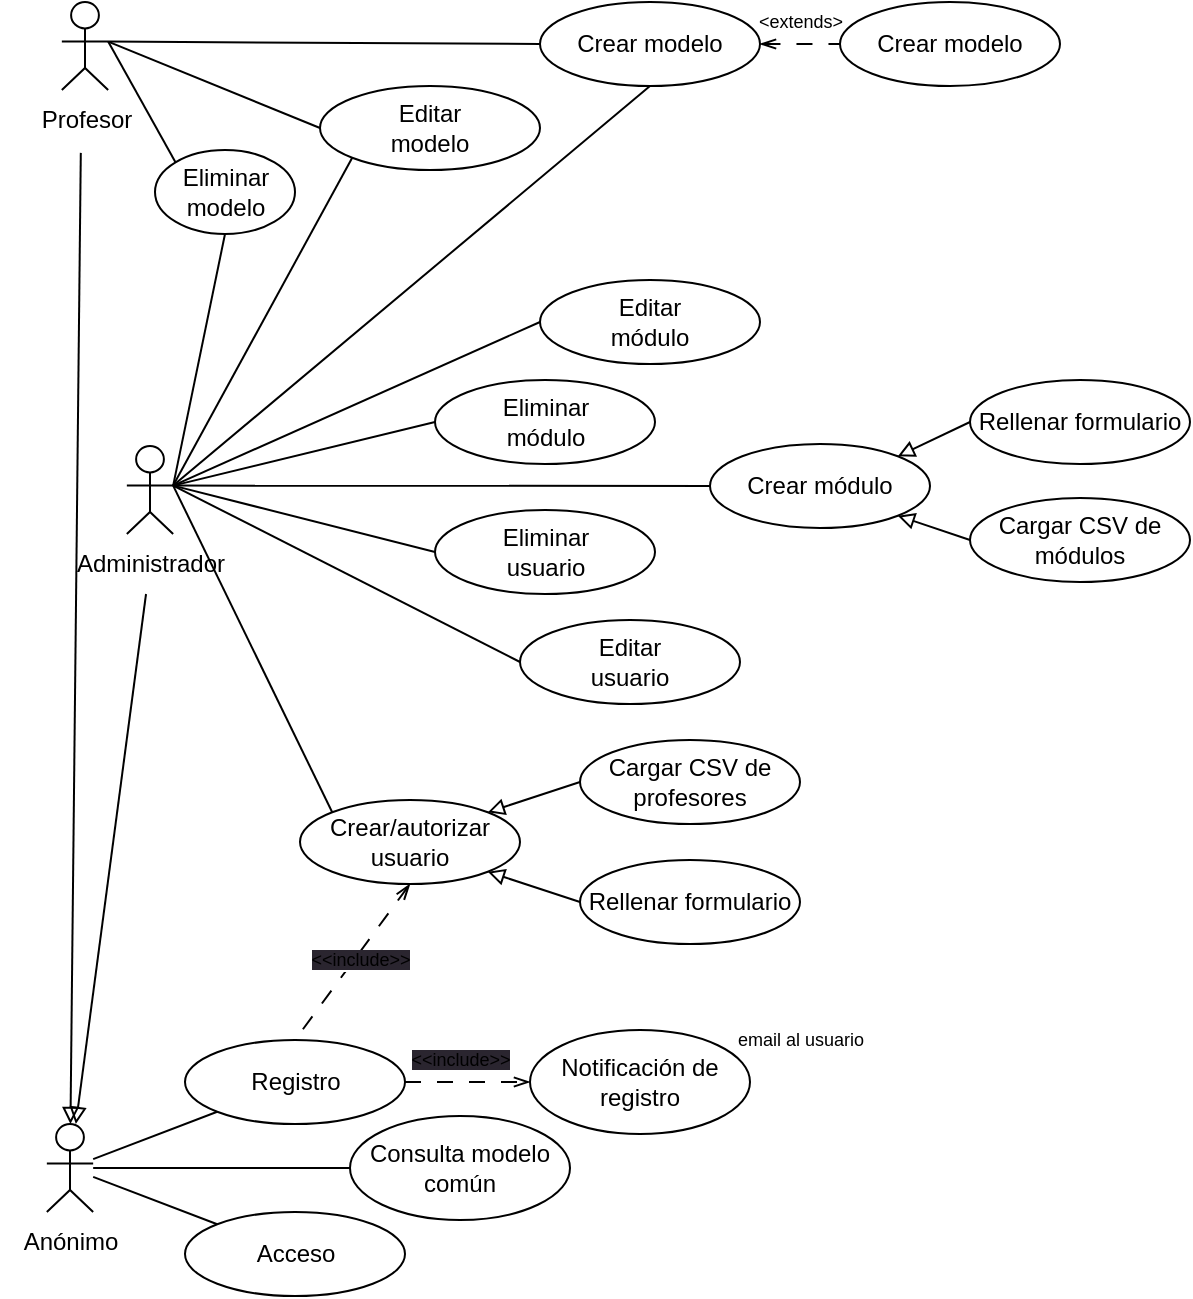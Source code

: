 <mxfile>
    <diagram id="Pf8TRk846qhgWqanIzQf" name="Page-1">
        <mxGraphModel dx="837" dy="537" grid="1" gridSize="10" guides="1" tooltips="1" connect="1" arrows="1" fold="1" page="1" pageScale="1" pageWidth="1100" pageHeight="850" math="0" shadow="0">
            <root>
                <mxCell id="0"/>
                <mxCell id="1" parent="0"/>
                <mxCell id="9" value="" style="group" vertex="1" connectable="0" parent="1">
                    <mxGeometry x="150" y="393" width="75" height="74" as="geometry"/>
                </mxCell>
                <mxCell id="5" value="" style="html=1;outlineConnect=0;whiteSpace=wrap;fillColor=none;verticalLabelPosition=bottom;verticalAlign=top;align=center;shape=mxgraph.archimate3.actor;gradientColor=default;" vertex="1" parent="9">
                    <mxGeometry x="13.42" width="23.16" height="44" as="geometry"/>
                </mxCell>
                <mxCell id="6" value="Administrador" style="text;html=1;align=center;verticalAlign=middle;resizable=0;points=[];autosize=1;strokeColor=none;fillColor=none;" vertex="1" parent="9">
                    <mxGeometry x="-25" y="44" width="100" height="30" as="geometry"/>
                </mxCell>
                <mxCell id="13" value="" style="group" connectable="0" vertex="1" parent="1">
                    <mxGeometry x="117.5" y="171" width="60" height="74" as="geometry"/>
                </mxCell>
                <mxCell id="14" value="" style="html=1;outlineConnect=0;whiteSpace=wrap;fillColor=none;verticalLabelPosition=bottom;verticalAlign=top;align=center;shape=mxgraph.archimate3.actor;gradientColor=default;" vertex="1" parent="13">
                    <mxGeometry x="13.42" width="23.16" height="44" as="geometry"/>
                </mxCell>
                <mxCell id="15" value="Profesor" style="text;html=1;align=center;verticalAlign=middle;resizable=0;points=[];autosize=1;strokeColor=none;fillColor=none;" vertex="1" parent="13">
                    <mxGeometry x="-10" y="44" width="70" height="30" as="geometry"/>
                </mxCell>
                <mxCell id="16" value="" style="group" vertex="1" connectable="0" parent="1">
                    <mxGeometry x="110" y="732" width="75" height="74" as="geometry"/>
                </mxCell>
                <mxCell id="17" value="" style="html=1;outlineConnect=0;whiteSpace=wrap;fillColor=none;verticalLabelPosition=bottom;verticalAlign=top;align=center;shape=mxgraph.archimate3.actor;gradientColor=default;" vertex="1" parent="16">
                    <mxGeometry x="13.42" width="23.16" height="44" as="geometry"/>
                </mxCell>
                <mxCell id="18" value="Anónimo" style="text;html=1;align=center;verticalAlign=middle;resizable=0;points=[];autosize=1;strokeColor=none;fillColor=none;" vertex="1" parent="16">
                    <mxGeometry x="-10" y="44" width="70" height="30" as="geometry"/>
                </mxCell>
                <mxCell id="19" value="Acceso" style="ellipse;whiteSpace=wrap;html=1;" vertex="1" parent="1">
                    <mxGeometry x="192.5" y="776" width="110" height="42" as="geometry"/>
                </mxCell>
                <mxCell id="103" value="" style="edgeStyle=none;html=1;fontSize=9;startArrow=none;startFill=0;endArrow=openThin;endFill=0;dashed=1;dashPattern=8 8;" edge="1" parent="1" source="20" target="102">
                    <mxGeometry relative="1" as="geometry"/>
                </mxCell>
                <mxCell id="20" value="Registro" style="ellipse;whiteSpace=wrap;html=1;" vertex="1" parent="1">
                    <mxGeometry x="192.5" y="690" width="110" height="42" as="geometry"/>
                </mxCell>
                <mxCell id="92" value="" style="edgeStyle=none;html=1;fontSize=9;startArrow=openThin;startFill=0;endArrow=none;endFill=0;dashed=1;dashPattern=8 8;" edge="1" parent="1" source="21" target="90">
                    <mxGeometry relative="1" as="geometry"/>
                </mxCell>
                <mxCell id="21" value="Crear modelo" style="ellipse;whiteSpace=wrap;html=1;" vertex="1" parent="1">
                    <mxGeometry x="370" y="171" width="110" height="42" as="geometry"/>
                </mxCell>
                <mxCell id="23" value="" style="edgeStyle=none;html=1;endArrow=none;endFill=0;" edge="1" parent="1" source="17" target="20">
                    <mxGeometry relative="1" as="geometry"/>
                </mxCell>
                <mxCell id="26" value="" style="edgeStyle=none;html=1;endArrow=none;endFill=0;" edge="1" parent="1" source="17" target="19">
                    <mxGeometry relative="1" as="geometry"/>
                </mxCell>
                <mxCell id="66" style="edgeStyle=none;html=1;entryX=0;entryY=0.5;entryDx=0;entryDy=0;fontSize=9;endArrow=none;endFill=0;startArrow=block;startFill=0;exitX=1;exitY=0;exitDx=0;exitDy=0;" edge="1" parent="1" source="41" target="57">
                    <mxGeometry relative="1" as="geometry"/>
                </mxCell>
                <mxCell id="69" style="edgeStyle=none;html=1;exitX=1;exitY=1;exitDx=0;exitDy=0;entryX=0;entryY=0.5;entryDx=0;entryDy=0;fontSize=9;endArrow=none;endFill=0;startArrow=block;startFill=0;" edge="1" parent="1" source="41" target="67">
                    <mxGeometry relative="1" as="geometry"/>
                </mxCell>
                <mxCell id="94" style="edgeStyle=none;html=1;exitX=0.5;exitY=1;exitDx=0;exitDy=0;entryX=0.5;entryY=0;entryDx=0;entryDy=0;dashed=1;dashPattern=8 8;fontSize=9;startArrow=openThin;startFill=0;endArrow=none;endFill=0;" edge="1" parent="1" source="41" target="20">
                    <mxGeometry relative="1" as="geometry"/>
                </mxCell>
                <mxCell id="101" value="&lt;span style=&quot;background-color: rgb(42, 37, 47);&quot;&gt;&amp;lt;&amp;lt;include&amp;gt;&amp;gt;&lt;/span&gt;" style="edgeLabel;html=1;align=center;verticalAlign=middle;resizable=0;points=[];fontSize=9;" connectable="0" vertex="1" parent="94">
                    <mxGeometry x="-0.467" relative="1" as="geometry">
                        <mxPoint x="-10" y="17" as="offset"/>
                    </mxGeometry>
                </mxCell>
                <mxCell id="41" value="Crear/autorizar&lt;br&gt;usuario" style="ellipse;whiteSpace=wrap;html=1;" vertex="1" parent="1">
                    <mxGeometry x="250" y="570" width="110" height="42" as="geometry"/>
                </mxCell>
                <mxCell id="42" style="edgeStyle=none;html=1;exitX=1;exitY=0.45;exitDx=0;exitDy=0;exitPerimeter=0;entryX=0;entryY=0;entryDx=0;entryDy=0;endArrow=none;endFill=0;" edge="1" parent="1" source="5" target="41">
                    <mxGeometry relative="1" as="geometry"/>
                </mxCell>
                <mxCell id="43" value="Consulta modelo común" style="ellipse;whiteSpace=wrap;html=1;" vertex="1" parent="1">
                    <mxGeometry x="275" y="728" width="110" height="52" as="geometry"/>
                </mxCell>
                <mxCell id="45" style="edgeStyle=none;html=1;entryX=0;entryY=0.5;entryDx=0;entryDy=0;fontSize=9;endArrow=none;endFill=0;" edge="1" parent="1" source="17" target="43">
                    <mxGeometry relative="1" as="geometry"/>
                </mxCell>
                <mxCell id="57" value="Cargar CSV de profesores" style="ellipse;whiteSpace=wrap;html=1;" vertex="1" parent="1">
                    <mxGeometry x="390" y="540" width="110" height="42" as="geometry"/>
                </mxCell>
                <mxCell id="63" value="Crear módulo" style="ellipse;whiteSpace=wrap;html=1;" vertex="1" parent="1">
                    <mxGeometry x="455" y="392" width="110" height="42" as="geometry"/>
                </mxCell>
                <mxCell id="67" value="Rellenar formulario" style="ellipse;whiteSpace=wrap;html=1;" vertex="1" parent="1">
                    <mxGeometry x="390" y="600" width="110" height="42" as="geometry"/>
                </mxCell>
                <mxCell id="70" style="edgeStyle=none;html=1;fontSize=9;startArrow=block;startFill=0;endArrow=none;endFill=0;" edge="1" parent="1" source="17" target="6">
                    <mxGeometry relative="1" as="geometry"/>
                </mxCell>
                <mxCell id="71" style="edgeStyle=none;html=1;entryX=0.47;entryY=1.048;entryDx=0;entryDy=0;entryPerimeter=0;fontSize=9;startArrow=block;startFill=0;endArrow=none;endFill=0;" edge="1" parent="1" source="17" target="15">
                    <mxGeometry relative="1" as="geometry"/>
                </mxCell>
                <mxCell id="72" value="Eliminar &lt;br&gt;usuario" style="ellipse;whiteSpace=wrap;html=1;" vertex="1" parent="1">
                    <mxGeometry x="317.5" y="425" width="110" height="42" as="geometry"/>
                </mxCell>
                <mxCell id="73" value="Editar&lt;br&gt;usuario" style="ellipse;whiteSpace=wrap;html=1;" vertex="1" parent="1">
                    <mxGeometry x="360" y="480" width="110" height="42" as="geometry"/>
                </mxCell>
                <mxCell id="74" style="edgeStyle=none;html=1;exitX=1;exitY=0.45;exitDx=0;exitDy=0;exitPerimeter=0;entryX=0;entryY=0.5;entryDx=0;entryDy=0;fontSize=9;startArrow=none;startFill=0;endArrow=none;endFill=0;" edge="1" parent="1" source="5" target="72">
                    <mxGeometry relative="1" as="geometry"/>
                </mxCell>
                <mxCell id="75" style="edgeStyle=none;html=1;exitX=1;exitY=0.45;exitDx=0;exitDy=0;exitPerimeter=0;entryX=0;entryY=0.5;entryDx=0;entryDy=0;fontSize=9;startArrow=none;startFill=0;endArrow=none;endFill=0;" edge="1" parent="1" source="5" target="73">
                    <mxGeometry relative="1" as="geometry"/>
                </mxCell>
                <mxCell id="76" value="Editar&lt;br&gt;módulo" style="ellipse;whiteSpace=wrap;html=1;" vertex="1" parent="1">
                    <mxGeometry x="370" y="310" width="110" height="42" as="geometry"/>
                </mxCell>
                <mxCell id="77" value="Eliminar&lt;br&gt;módulo" style="ellipse;whiteSpace=wrap;html=1;" vertex="1" parent="1">
                    <mxGeometry x="317.5" y="360" width="110" height="42" as="geometry"/>
                </mxCell>
                <mxCell id="80" style="edgeStyle=none;html=1;exitX=0;exitY=0.5;exitDx=0;exitDy=0;entryX=1;entryY=0;entryDx=0;entryDy=0;fontSize=9;startArrow=none;startFill=0;endArrow=block;endFill=0;" edge="1" parent="1" source="78" target="63">
                    <mxGeometry relative="1" as="geometry"/>
                </mxCell>
                <mxCell id="78" value="Rellenar formulario" style="ellipse;whiteSpace=wrap;html=1;" vertex="1" parent="1">
                    <mxGeometry x="585" y="360" width="110" height="42" as="geometry"/>
                </mxCell>
                <mxCell id="81" style="edgeStyle=none;html=1;exitX=0;exitY=0.5;exitDx=0;exitDy=0;entryX=1;entryY=1;entryDx=0;entryDy=0;fontSize=9;startArrow=none;startFill=0;endArrow=block;endFill=0;" edge="1" parent="1" source="79" target="63">
                    <mxGeometry relative="1" as="geometry"/>
                </mxCell>
                <mxCell id="79" value="Cargar CSV de módulos" style="ellipse;whiteSpace=wrap;html=1;" vertex="1" parent="1">
                    <mxGeometry x="585" y="419" width="110" height="42" as="geometry"/>
                </mxCell>
                <mxCell id="82" style="edgeStyle=none;html=1;exitX=1;exitY=0.45;exitDx=0;exitDy=0;exitPerimeter=0;entryX=0;entryY=0.5;entryDx=0;entryDy=0;fontSize=9;startArrow=none;startFill=0;endArrow=none;endFill=0;" edge="1" parent="1" source="5" target="63">
                    <mxGeometry relative="1" as="geometry"/>
                </mxCell>
                <mxCell id="83" style="edgeStyle=none;html=1;exitX=1;exitY=0.45;exitDx=0;exitDy=0;exitPerimeter=0;entryX=0;entryY=0.5;entryDx=0;entryDy=0;fontSize=9;startArrow=none;startFill=0;endArrow=none;endFill=0;" edge="1" parent="1" source="5" target="76">
                    <mxGeometry relative="1" as="geometry"/>
                </mxCell>
                <mxCell id="84" style="edgeStyle=none;html=1;exitX=1;exitY=0.45;exitDx=0;exitDy=0;exitPerimeter=0;entryX=0;entryY=0.5;entryDx=0;entryDy=0;fontSize=9;startArrow=none;startFill=0;endArrow=none;endFill=0;" edge="1" parent="1" source="5" target="77">
                    <mxGeometry relative="1" as="geometry"/>
                </mxCell>
                <mxCell id="85" value="Eliminar &lt;br&gt;modelo" style="ellipse;whiteSpace=wrap;html=1;" vertex="1" parent="1">
                    <mxGeometry x="177.5" y="245" width="70" height="42" as="geometry"/>
                </mxCell>
                <mxCell id="86" style="edgeStyle=none;html=1;entryX=0;entryY=0.5;entryDx=0;entryDy=0;fontSize=9;startArrow=none;startFill=0;endArrow=none;endFill=0;exitX=1;exitY=0.45;exitDx=0;exitDy=0;exitPerimeter=0;" edge="1" parent="1" source="14" target="21">
                    <mxGeometry relative="1" as="geometry"/>
                </mxCell>
                <mxCell id="87" style="edgeStyle=none;html=1;entryX=0;entryY=0;entryDx=0;entryDy=0;fontSize=9;startArrow=none;startFill=0;endArrow=none;endFill=0;exitX=1;exitY=0.45;exitDx=0;exitDy=0;exitPerimeter=0;" edge="1" parent="1" source="14" target="85">
                    <mxGeometry relative="1" as="geometry"/>
                </mxCell>
                <mxCell id="88" value="Editar&lt;br&gt;modelo" style="ellipse;whiteSpace=wrap;html=1;" vertex="1" parent="1">
                    <mxGeometry x="260" y="213" width="110" height="42" as="geometry"/>
                </mxCell>
                <mxCell id="89" style="edgeStyle=none;html=1;entryX=0;entryY=0.5;entryDx=0;entryDy=0;fontSize=9;startArrow=none;startFill=0;endArrow=none;endFill=0;exitX=1;exitY=0.45;exitDx=0;exitDy=0;exitPerimeter=0;" edge="1" parent="1" source="14" target="88">
                    <mxGeometry relative="1" as="geometry"/>
                </mxCell>
                <mxCell id="90" value="Crear modelo" style="ellipse;whiteSpace=wrap;html=1;" vertex="1" parent="1">
                    <mxGeometry x="520" y="171" width="110" height="42" as="geometry"/>
                </mxCell>
                <mxCell id="93" value="&amp;lt;extends&amp;gt;" style="text;html=1;align=center;verticalAlign=middle;resizable=0;points=[];autosize=1;strokeColor=none;fillColor=none;fontSize=9;" vertex="1" parent="1">
                    <mxGeometry x="465" y="171" width="70" height="20" as="geometry"/>
                </mxCell>
                <mxCell id="96" style="edgeStyle=none;html=1;exitX=1;exitY=0.45;exitDx=0;exitDy=0;exitPerimeter=0;entryX=0;entryY=1;entryDx=0;entryDy=0;fontSize=9;startArrow=none;startFill=0;endArrow=none;endFill=0;" edge="1" parent="1" source="5" target="88">
                    <mxGeometry relative="1" as="geometry"/>
                </mxCell>
                <mxCell id="98" style="edgeStyle=none;html=1;entryX=0.5;entryY=1;entryDx=0;entryDy=0;fontSize=9;startArrow=none;startFill=0;endArrow=none;endFill=0;exitX=1;exitY=0.45;exitDx=0;exitDy=0;exitPerimeter=0;" edge="1" parent="1" source="5" target="21">
                    <mxGeometry relative="1" as="geometry"/>
                </mxCell>
                <mxCell id="99" style="edgeStyle=none;html=1;entryX=0.5;entryY=1;entryDx=0;entryDy=0;fontSize=9;startArrow=none;startFill=0;endArrow=none;endFill=0;exitX=1;exitY=0.45;exitDx=0;exitDy=0;exitPerimeter=0;" edge="1" parent="1" source="5" target="85">
                    <mxGeometry relative="1" as="geometry"/>
                </mxCell>
                <mxCell id="102" value="Notificación de registro" style="ellipse;whiteSpace=wrap;html=1;" vertex="1" parent="1">
                    <mxGeometry x="365" y="685" width="110" height="52" as="geometry"/>
                </mxCell>
                <mxCell id="104" value="&lt;span style=&quot;background-color: rgb(42, 37, 47);&quot;&gt;&amp;lt;&amp;lt;include&amp;gt;&amp;gt;&lt;/span&gt;" style="edgeLabel;html=1;align=center;verticalAlign=middle;resizable=0;points=[];fontSize=9;" connectable="0" vertex="1" parent="1">
                    <mxGeometry x="329.999" y="699.999" as="geometry"/>
                </mxCell>
                <mxCell id="105" value="email al usuario" style="text;html=1;align=center;verticalAlign=middle;resizable=0;points=[];autosize=1;strokeColor=none;fillColor=none;fontSize=9;" vertex="1" parent="1">
                    <mxGeometry x="455" y="680" width="90" height="20" as="geometry"/>
                </mxCell>
            </root>
        </mxGraphModel>
    </diagram>
</mxfile>